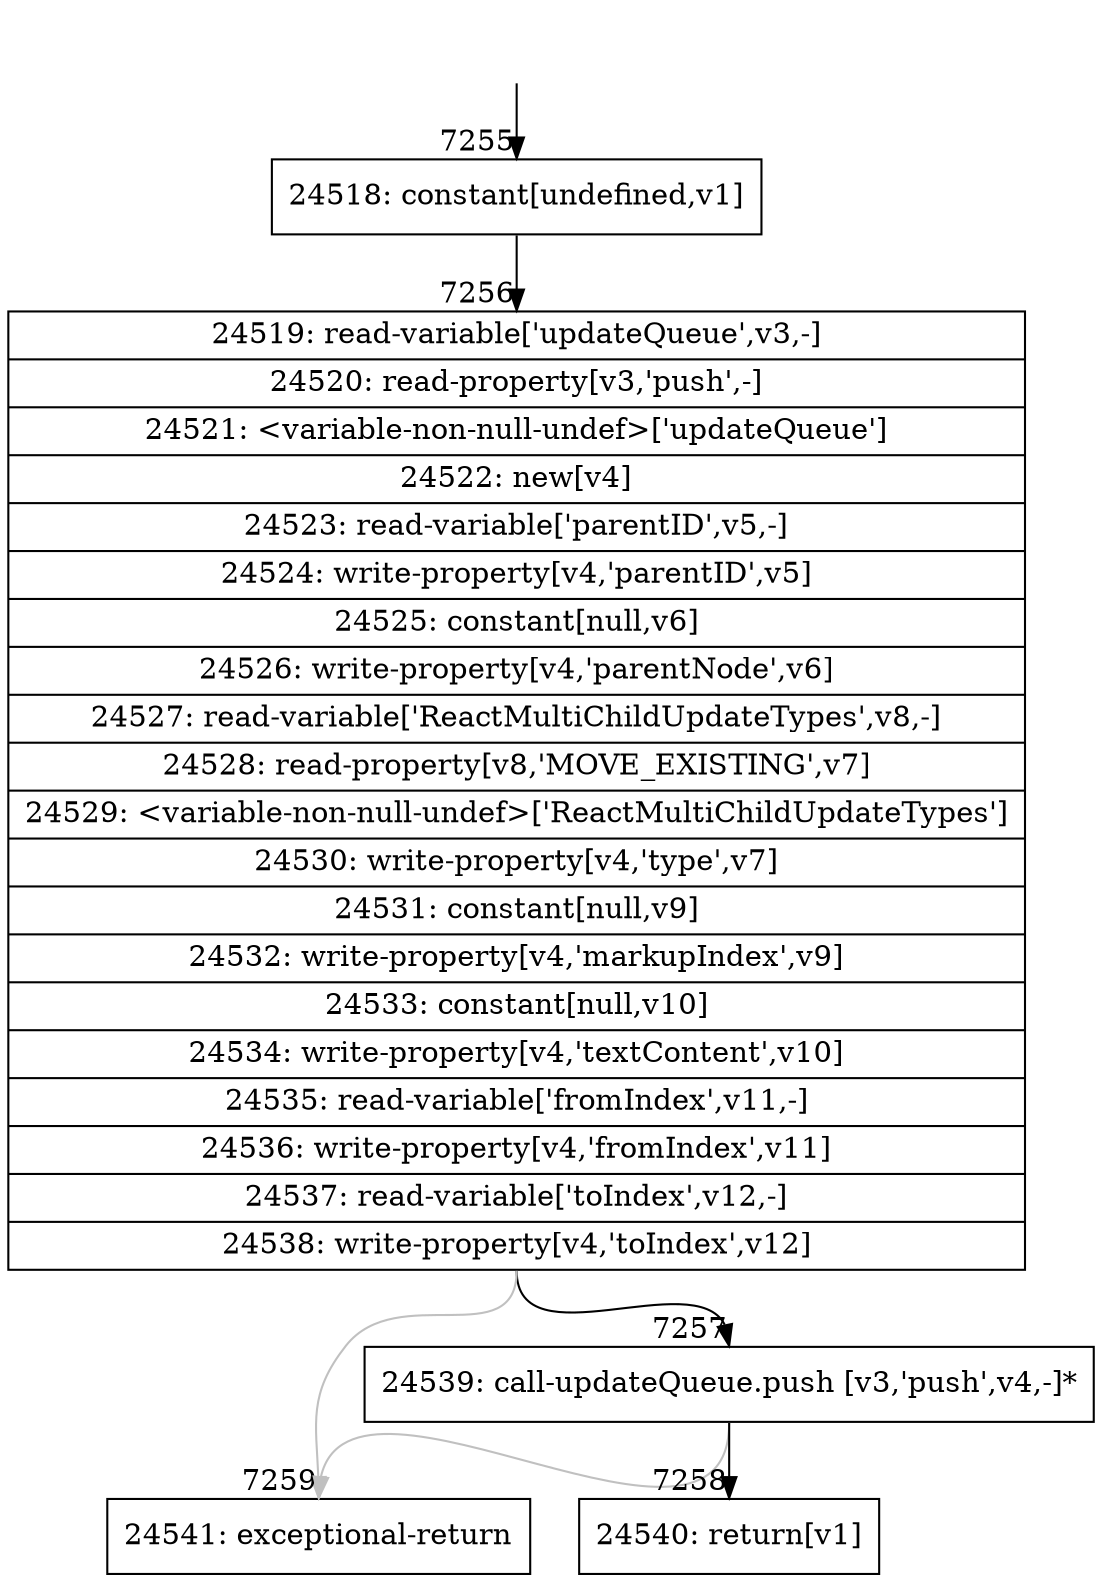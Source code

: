 digraph {
rankdir="TD"
BB_entry499[shape=none,label=""];
BB_entry499 -> BB7255 [tailport=s, headport=n, headlabel="    7255"]
BB7255 [shape=record label="{24518: constant[undefined,v1]}" ] 
BB7255 -> BB7256 [tailport=s, headport=n, headlabel="      7256"]
BB7256 [shape=record label="{24519: read-variable['updateQueue',v3,-]|24520: read-property[v3,'push',-]|24521: \<variable-non-null-undef\>['updateQueue']|24522: new[v4]|24523: read-variable['parentID',v5,-]|24524: write-property[v4,'parentID',v5]|24525: constant[null,v6]|24526: write-property[v4,'parentNode',v6]|24527: read-variable['ReactMultiChildUpdateTypes',v8,-]|24528: read-property[v8,'MOVE_EXISTING',v7]|24529: \<variable-non-null-undef\>['ReactMultiChildUpdateTypes']|24530: write-property[v4,'type',v7]|24531: constant[null,v9]|24532: write-property[v4,'markupIndex',v9]|24533: constant[null,v10]|24534: write-property[v4,'textContent',v10]|24535: read-variable['fromIndex',v11,-]|24536: write-property[v4,'fromIndex',v11]|24537: read-variable['toIndex',v12,-]|24538: write-property[v4,'toIndex',v12]}" ] 
BB7256 -> BB7257 [tailport=s, headport=n, headlabel="      7257"]
BB7256 -> BB7259 [tailport=s, headport=n, color=gray, headlabel="      7259"]
BB7257 [shape=record label="{24539: call-updateQueue.push [v3,'push',v4,-]*}" ] 
BB7257 -> BB7258 [tailport=s, headport=n, headlabel="      7258"]
BB7257 -> BB7259 [tailport=s, headport=n, color=gray]
BB7258 [shape=record label="{24540: return[v1]}" ] 
BB7259 [shape=record label="{24541: exceptional-return}" ] 
//#$~ 12729
}
